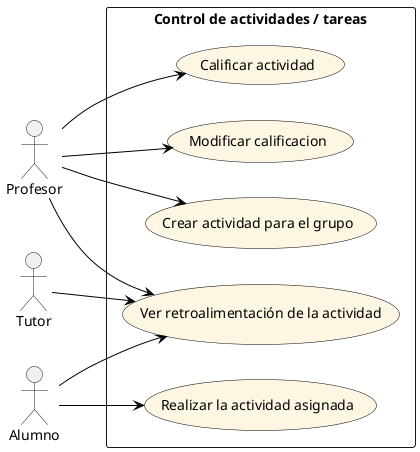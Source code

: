 @startuml Control_Actividades_Tareas
left to right direction
skinparam packageStyle rectangle
skinparam usecase {
  BackgroundColor #FDF6E3
  BorderColor Black
  ArrowColor Black
}

actor Profesor as P
actor Alumno as A
actor Tutor as T

rectangle "Control de actividades / tareas" {
    usecase "Crear actividad para el grupo" as UC15
    usecase "Realizar la actividad asignada" as UC16
    usecase "Calificar actividad" as UC17
    usecase "Ver retroalimentación de la actividad" as UC18
    usecase "Modificar calificacion" as UC19
}

' Relaciones entre actores y casos de uso
P --> UC15
P --> UC17
P --> UC18
P --> UC19

A --> UC16
A --> UC18

T --> UC18

@enduml
